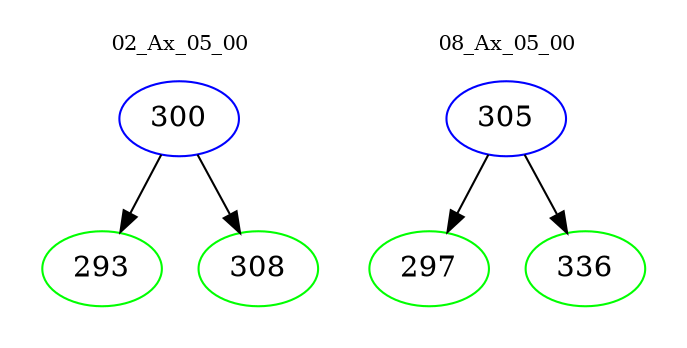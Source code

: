 digraph{
subgraph cluster_0 {
color = white
label = "02_Ax_05_00";
fontsize=10;
T0_300 [label="300", color="blue"]
T0_300 -> T0_293 [color="black"]
T0_293 [label="293", color="green"]
T0_300 -> T0_308 [color="black"]
T0_308 [label="308", color="green"]
}
subgraph cluster_1 {
color = white
label = "08_Ax_05_00";
fontsize=10;
T1_305 [label="305", color="blue"]
T1_305 -> T1_297 [color="black"]
T1_297 [label="297", color="green"]
T1_305 -> T1_336 [color="black"]
T1_336 [label="336", color="green"]
}
}
